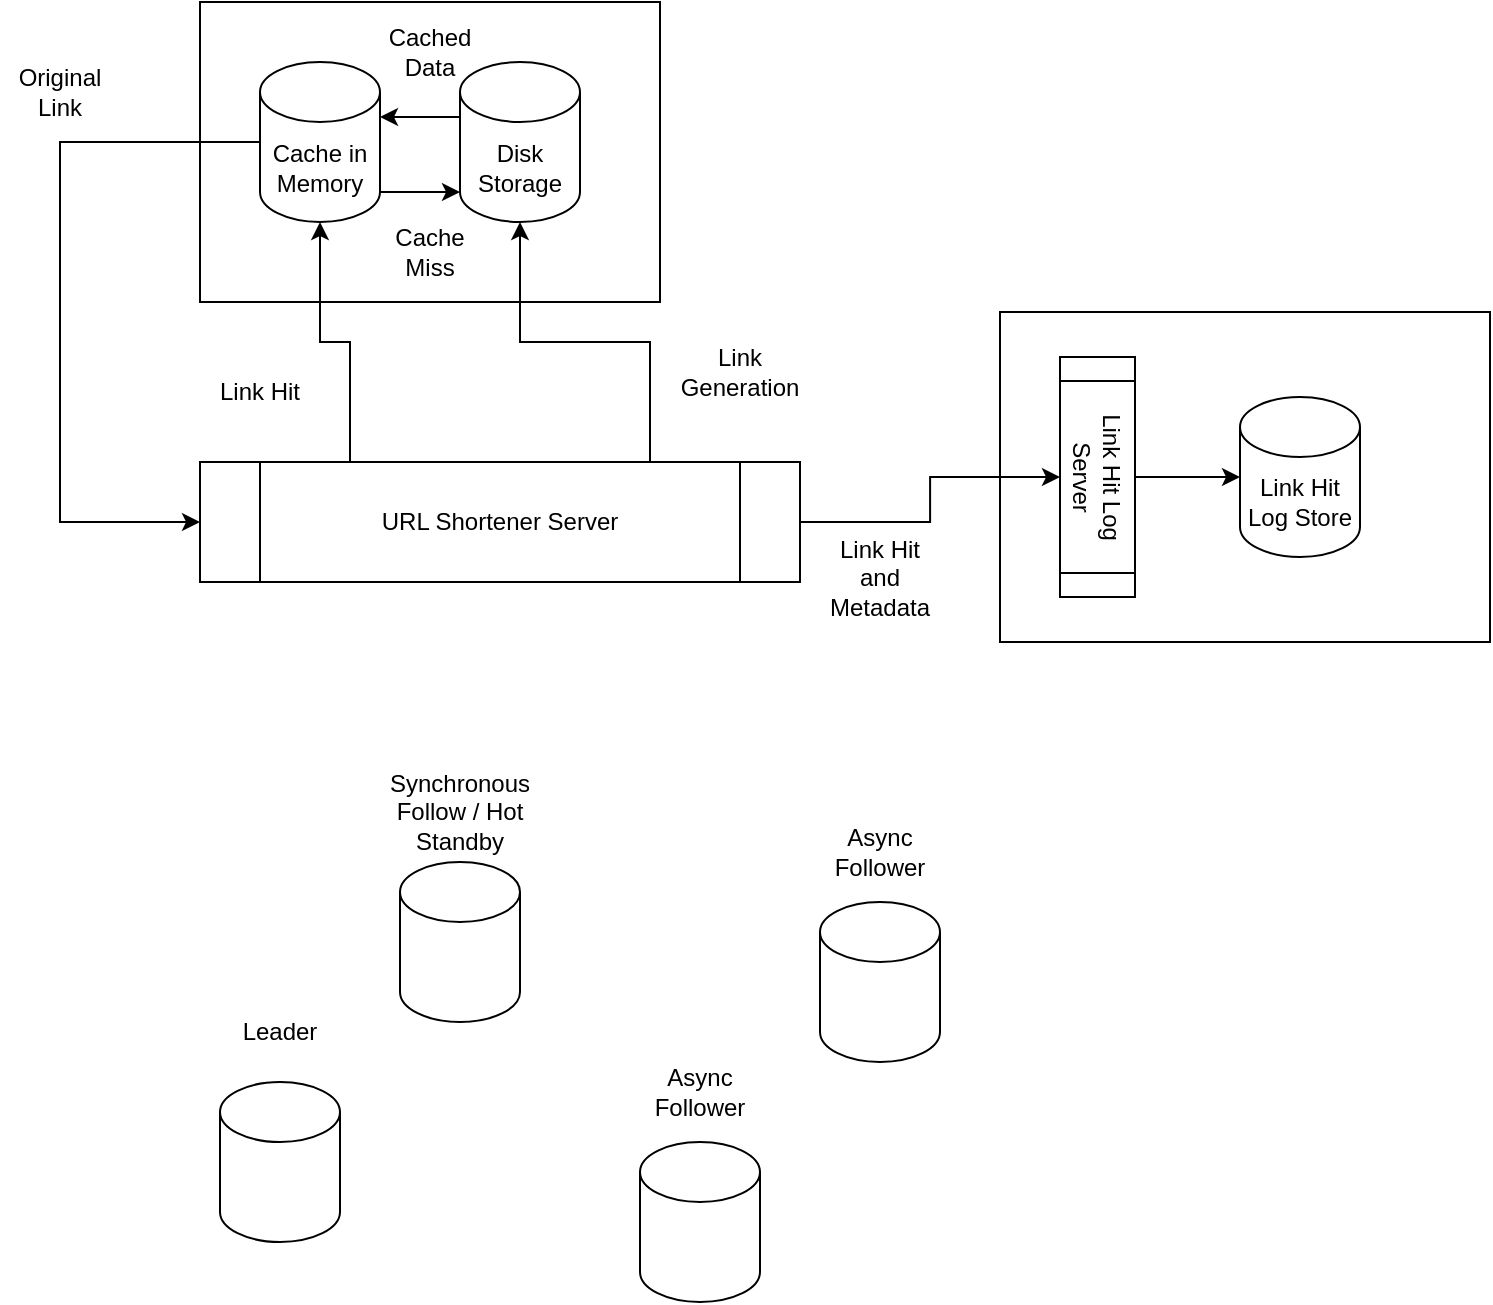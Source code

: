 <mxfile version="16.4.8" type="github"><diagram id="bfi062UY6tOL5wbIw5Bm" name="Page-1"><mxGraphModel dx="946" dy="554" grid="1" gridSize="10" guides="1" tooltips="1" connect="1" arrows="1" fold="1" page="1" pageScale="1" pageWidth="850" pageHeight="1100" math="0" shadow="0"><root><mxCell id="0"/><mxCell id="1" parent="0"/><mxCell id="eUU6cxYQ7u9guVnyjV0E-27" value="" style="rounded=0;whiteSpace=wrap;html=1;" vertex="1" parent="1"><mxGeometry x="520" y="475" width="245" height="165" as="geometry"/></mxCell><mxCell id="eUU6cxYQ7u9guVnyjV0E-4" value="" style="rounded=0;whiteSpace=wrap;html=1;" vertex="1" parent="1"><mxGeometry x="120" y="320" width="230" height="150" as="geometry"/></mxCell><mxCell id="eUU6cxYQ7u9guVnyjV0E-14" style="edgeStyle=orthogonalEdgeStyle;rounded=0;orthogonalLoop=1;jettySize=auto;html=1;exitX=1;exitY=1;exitDx=0;exitDy=-15;exitPerimeter=0;entryX=0;entryY=1;entryDx=0;entryDy=-15;entryPerimeter=0;" edge="1" parent="1" source="eUU6cxYQ7u9guVnyjV0E-5" target="eUU6cxYQ7u9guVnyjV0E-7"><mxGeometry relative="1" as="geometry"/></mxCell><mxCell id="eUU6cxYQ7u9guVnyjV0E-31" style="edgeStyle=orthogonalEdgeStyle;rounded=0;orthogonalLoop=1;jettySize=auto;html=1;exitX=0;exitY=0.5;exitDx=0;exitDy=0;exitPerimeter=0;entryX=0;entryY=0.5;entryDx=0;entryDy=0;" edge="1" parent="1" source="eUU6cxYQ7u9guVnyjV0E-5" target="eUU6cxYQ7u9guVnyjV0E-20"><mxGeometry relative="1" as="geometry"><Array as="points"><mxPoint x="50" y="390"/><mxPoint x="50" y="580"/></Array></mxGeometry></mxCell><mxCell id="eUU6cxYQ7u9guVnyjV0E-5" value="Cache in Memory" style="shape=cylinder3;whiteSpace=wrap;html=1;boundedLbl=1;backgroundOutline=1;size=15;" vertex="1" parent="1"><mxGeometry x="150" y="350" width="60" height="80" as="geometry"/></mxCell><mxCell id="eUU6cxYQ7u9guVnyjV0E-13" style="edgeStyle=orthogonalEdgeStyle;rounded=0;orthogonalLoop=1;jettySize=auto;html=1;exitX=0;exitY=0;exitDx=0;exitDy=27.5;exitPerimeter=0;entryX=1;entryY=0;entryDx=0;entryDy=27.5;entryPerimeter=0;" edge="1" parent="1" source="eUU6cxYQ7u9guVnyjV0E-7" target="eUU6cxYQ7u9guVnyjV0E-5"><mxGeometry relative="1" as="geometry"/></mxCell><mxCell id="eUU6cxYQ7u9guVnyjV0E-7" value="Disk Storage" style="shape=cylinder3;whiteSpace=wrap;html=1;boundedLbl=1;backgroundOutline=1;size=15;" vertex="1" parent="1"><mxGeometry x="250" y="350" width="60" height="80" as="geometry"/></mxCell><mxCell id="eUU6cxYQ7u9guVnyjV0E-15" value="Cache Miss" style="text;html=1;strokeColor=none;fillColor=none;align=center;verticalAlign=middle;whiteSpace=wrap;rounded=0;" vertex="1" parent="1"><mxGeometry x="205" y="430" width="60" height="30" as="geometry"/></mxCell><mxCell id="eUU6cxYQ7u9guVnyjV0E-16" value="Cached Data" style="text;html=1;strokeColor=none;fillColor=none;align=center;verticalAlign=middle;whiteSpace=wrap;rounded=0;" vertex="1" parent="1"><mxGeometry x="205" y="330" width="60" height="30" as="geometry"/></mxCell><mxCell id="eUU6cxYQ7u9guVnyjV0E-22" style="edgeStyle=orthogonalEdgeStyle;rounded=0;orthogonalLoop=1;jettySize=auto;html=1;exitX=0.75;exitY=0;exitDx=0;exitDy=0;" edge="1" parent="1" source="eUU6cxYQ7u9guVnyjV0E-20" target="eUU6cxYQ7u9guVnyjV0E-7"><mxGeometry relative="1" as="geometry"/></mxCell><mxCell id="eUU6cxYQ7u9guVnyjV0E-25" style="edgeStyle=orthogonalEdgeStyle;rounded=0;orthogonalLoop=1;jettySize=auto;html=1;exitX=0.25;exitY=0;exitDx=0;exitDy=0;entryX=0.5;entryY=1;entryDx=0;entryDy=0;entryPerimeter=0;" edge="1" parent="1" source="eUU6cxYQ7u9guVnyjV0E-20" target="eUU6cxYQ7u9guVnyjV0E-5"><mxGeometry relative="1" as="geometry"/></mxCell><mxCell id="eUU6cxYQ7u9guVnyjV0E-29" style="edgeStyle=orthogonalEdgeStyle;rounded=0;orthogonalLoop=1;jettySize=auto;html=1;exitX=1;exitY=0.5;exitDx=0;exitDy=0;entryX=0.5;entryY=1;entryDx=0;entryDy=0;" edge="1" parent="1" source="eUU6cxYQ7u9guVnyjV0E-20" target="eUU6cxYQ7u9guVnyjV0E-45"><mxGeometry relative="1" as="geometry"/></mxCell><mxCell id="eUU6cxYQ7u9guVnyjV0E-20" value="URL Shortener Server" style="shape=process;whiteSpace=wrap;html=1;backgroundOutline=1;" vertex="1" parent="1"><mxGeometry x="120" y="550" width="300" height="60" as="geometry"/></mxCell><mxCell id="eUU6cxYQ7u9guVnyjV0E-23" value="Link Generation" style="text;html=1;strokeColor=none;fillColor=none;align=center;verticalAlign=middle;whiteSpace=wrap;rounded=0;" vertex="1" parent="1"><mxGeometry x="360" y="490" width="60" height="30" as="geometry"/></mxCell><mxCell id="eUU6cxYQ7u9guVnyjV0E-26" value="Link Hit" style="text;html=1;strokeColor=none;fillColor=none;align=center;verticalAlign=middle;whiteSpace=wrap;rounded=0;" vertex="1" parent="1"><mxGeometry x="120" y="500" width="60" height="30" as="geometry"/></mxCell><mxCell id="eUU6cxYQ7u9guVnyjV0E-28" value="Link Hit Log Store" style="shape=cylinder3;whiteSpace=wrap;html=1;boundedLbl=1;backgroundOutline=1;size=15;" vertex="1" parent="1"><mxGeometry x="640" y="517.5" width="60" height="80" as="geometry"/></mxCell><mxCell id="eUU6cxYQ7u9guVnyjV0E-32" value="Original Link" style="text;html=1;strokeColor=none;fillColor=none;align=center;verticalAlign=middle;whiteSpace=wrap;rounded=0;" vertex="1" parent="1"><mxGeometry x="20" y="350" width="60" height="30" as="geometry"/></mxCell><mxCell id="eUU6cxYQ7u9guVnyjV0E-34" value="&lt;div&gt;Link Hit and Metadata&lt;/div&gt;&lt;div&gt;&lt;br&gt;&lt;/div&gt;" style="text;html=1;strokeColor=none;fillColor=none;align=center;verticalAlign=middle;whiteSpace=wrap;rounded=0;" vertex="1" parent="1"><mxGeometry x="430" y="600" width="60" height="30" as="geometry"/></mxCell><mxCell id="eUU6cxYQ7u9guVnyjV0E-35" value="" style="shape=cylinder3;whiteSpace=wrap;html=1;boundedLbl=1;backgroundOutline=1;size=15;" vertex="1" parent="1"><mxGeometry x="130" y="860" width="60" height="80" as="geometry"/></mxCell><mxCell id="eUU6cxYQ7u9guVnyjV0E-36" value="" style="shape=cylinder3;whiteSpace=wrap;html=1;boundedLbl=1;backgroundOutline=1;size=15;" vertex="1" parent="1"><mxGeometry x="220" y="750" width="60" height="80" as="geometry"/></mxCell><mxCell id="eUU6cxYQ7u9guVnyjV0E-37" value="" style="shape=cylinder3;whiteSpace=wrap;html=1;boundedLbl=1;backgroundOutline=1;size=15;" vertex="1" parent="1"><mxGeometry x="430" y="770" width="60" height="80" as="geometry"/></mxCell><mxCell id="eUU6cxYQ7u9guVnyjV0E-38" value="" style="shape=cylinder3;whiteSpace=wrap;html=1;boundedLbl=1;backgroundOutline=1;size=15;" vertex="1" parent="1"><mxGeometry x="340" y="890" width="60" height="80" as="geometry"/></mxCell><mxCell id="eUU6cxYQ7u9guVnyjV0E-40" value="Leader" style="text;html=1;strokeColor=none;fillColor=none;align=center;verticalAlign=middle;whiteSpace=wrap;rounded=0;" vertex="1" parent="1"><mxGeometry x="130" y="820" width="60" height="30" as="geometry"/></mxCell><mxCell id="eUU6cxYQ7u9guVnyjV0E-41" value="Synchronous Follow / Hot Standby" style="text;html=1;strokeColor=none;fillColor=none;align=center;verticalAlign=middle;whiteSpace=wrap;rounded=0;" vertex="1" parent="1"><mxGeometry x="220" y="710" width="60" height="30" as="geometry"/></mxCell><mxCell id="eUU6cxYQ7u9guVnyjV0E-42" value="Async Follower" style="text;html=1;strokeColor=none;fillColor=none;align=center;verticalAlign=middle;whiteSpace=wrap;rounded=0;" vertex="1" parent="1"><mxGeometry x="430" y="730" width="60" height="30" as="geometry"/></mxCell><mxCell id="eUU6cxYQ7u9guVnyjV0E-43" value="Async Follower" style="text;html=1;strokeColor=none;fillColor=none;align=center;verticalAlign=middle;whiteSpace=wrap;rounded=0;" vertex="1" parent="1"><mxGeometry x="340" y="850" width="60" height="30" as="geometry"/></mxCell><mxCell id="eUU6cxYQ7u9guVnyjV0E-46" style="edgeStyle=orthogonalEdgeStyle;rounded=0;orthogonalLoop=1;jettySize=auto;html=1;exitX=0.5;exitY=0;exitDx=0;exitDy=0;entryX=0;entryY=0.5;entryDx=0;entryDy=0;entryPerimeter=0;" edge="1" parent="1" source="eUU6cxYQ7u9guVnyjV0E-45" target="eUU6cxYQ7u9guVnyjV0E-28"><mxGeometry relative="1" as="geometry"/></mxCell><mxCell id="eUU6cxYQ7u9guVnyjV0E-45" value="Link Hit Log Server" style="shape=process;whiteSpace=wrap;html=1;backgroundOutline=1;rotation=90;" vertex="1" parent="1"><mxGeometry x="508.75" y="538.75" width="120" height="37.5" as="geometry"/></mxCell></root></mxGraphModel></diagram></mxfile>